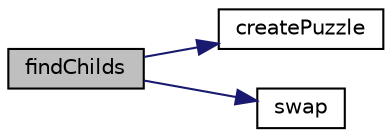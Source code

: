 digraph "findChilds"
{
  edge [fontname="Helvetica",fontsize="10",labelfontname="Helvetica",labelfontsize="10"];
  node [fontname="Helvetica",fontsize="10",shape=record];
  rankdir="LR";
  Node2 [label="findChilds",height=0.2,width=0.4,color="black", fillcolor="grey75", style="filled", fontcolor="black"];
  Node2 -> Node3 [color="midnightblue",fontsize="10",style="solid",fontname="Helvetica"];
  Node3 [label="createPuzzle",height=0.2,width=0.4,color="black", fillcolor="white", style="filled",URL="$puzzle_8c.html#a1ebf9d23b8d1ff1be6f892673b1461b0",tooltip="Create and copy a puzzle. "];
  Node2 -> Node4 [color="midnightblue",fontsize="10",style="solid",fontname="Helvetica"];
  Node4 [label="swap",height=0.2,width=0.4,color="black", fillcolor="white", style="filled",URL="$puzzle_8c.html#a4b9708d87be7a409eff20e5e7e8b43c8",tooltip="Swap two pointers. "];
}
